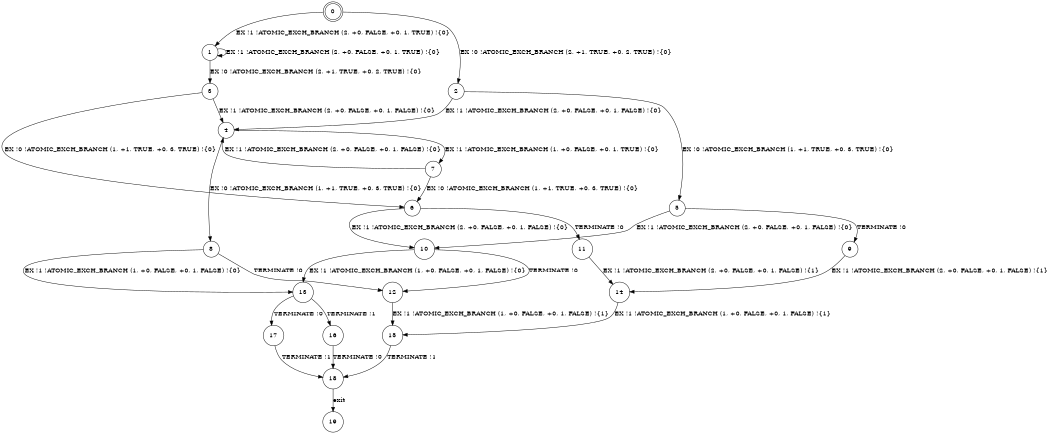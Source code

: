 digraph BCG {
size = "7, 10.5";
center = TRUE;
node [shape = circle];
0 [peripheries = 2];
0 -> 1 [label = "EX !1 !ATOMIC_EXCH_BRANCH (2, +0, FALSE, +0, 1, TRUE) !{0}"];
0 -> 2 [label = "EX !0 !ATOMIC_EXCH_BRANCH (2, +1, TRUE, +0, 2, TRUE) !{0}"];
1 -> 3 [label = "EX !0 !ATOMIC_EXCH_BRANCH (2, +1, TRUE, +0, 2, TRUE) !{0}"];
1 -> 1 [label = "EX !1 !ATOMIC_EXCH_BRANCH (2, +0, FALSE, +0, 1, TRUE) !{0}"];
2 -> 4 [label = "EX !1 !ATOMIC_EXCH_BRANCH (2, +0, FALSE, +0, 1, FALSE) !{0}"];
2 -> 5 [label = "EX !0 !ATOMIC_EXCH_BRANCH (1, +1, TRUE, +0, 3, TRUE) !{0}"];
3 -> 4 [label = "EX !1 !ATOMIC_EXCH_BRANCH (2, +0, FALSE, +0, 1, FALSE) !{0}"];
3 -> 6 [label = "EX !0 !ATOMIC_EXCH_BRANCH (1, +1, TRUE, +0, 3, TRUE) !{0}"];
4 -> 7 [label = "EX !1 !ATOMIC_EXCH_BRANCH (1, +0, FALSE, +0, 1, TRUE) !{0}"];
4 -> 8 [label = "EX !0 !ATOMIC_EXCH_BRANCH (1, +1, TRUE, +0, 3, TRUE) !{0}"];
5 -> 9 [label = "TERMINATE !0"];
5 -> 10 [label = "EX !1 !ATOMIC_EXCH_BRANCH (2, +0, FALSE, +0, 1, FALSE) !{0}"];
6 -> 11 [label = "TERMINATE !0"];
6 -> 10 [label = "EX !1 !ATOMIC_EXCH_BRANCH (2, +0, FALSE, +0, 1, FALSE) !{0}"];
7 -> 4 [label = "EX !1 !ATOMIC_EXCH_BRANCH (2, +0, FALSE, +0, 1, FALSE) !{0}"];
7 -> 6 [label = "EX !0 !ATOMIC_EXCH_BRANCH (1, +1, TRUE, +0, 3, TRUE) !{0}"];
8 -> 12 [label = "TERMINATE !0"];
8 -> 13 [label = "EX !1 !ATOMIC_EXCH_BRANCH (1, +0, FALSE, +0, 1, FALSE) !{0}"];
9 -> 14 [label = "EX !1 !ATOMIC_EXCH_BRANCH (2, +0, FALSE, +0, 1, FALSE) !{1}"];
10 -> 12 [label = "TERMINATE !0"];
10 -> 13 [label = "EX !1 !ATOMIC_EXCH_BRANCH (1, +0, FALSE, +0, 1, FALSE) !{0}"];
11 -> 14 [label = "EX !1 !ATOMIC_EXCH_BRANCH (2, +0, FALSE, +0, 1, FALSE) !{1}"];
12 -> 15 [label = "EX !1 !ATOMIC_EXCH_BRANCH (1, +0, FALSE, +0, 1, FALSE) !{1}"];
13 -> 16 [label = "TERMINATE !1"];
13 -> 17 [label = "TERMINATE !0"];
14 -> 15 [label = "EX !1 !ATOMIC_EXCH_BRANCH (1, +0, FALSE, +0, 1, FALSE) !{1}"];
15 -> 18 [label = "TERMINATE !1"];
16 -> 18 [label = "TERMINATE !0"];
17 -> 18 [label = "TERMINATE !1"];
18 -> 19 [label = "exit"];
}

